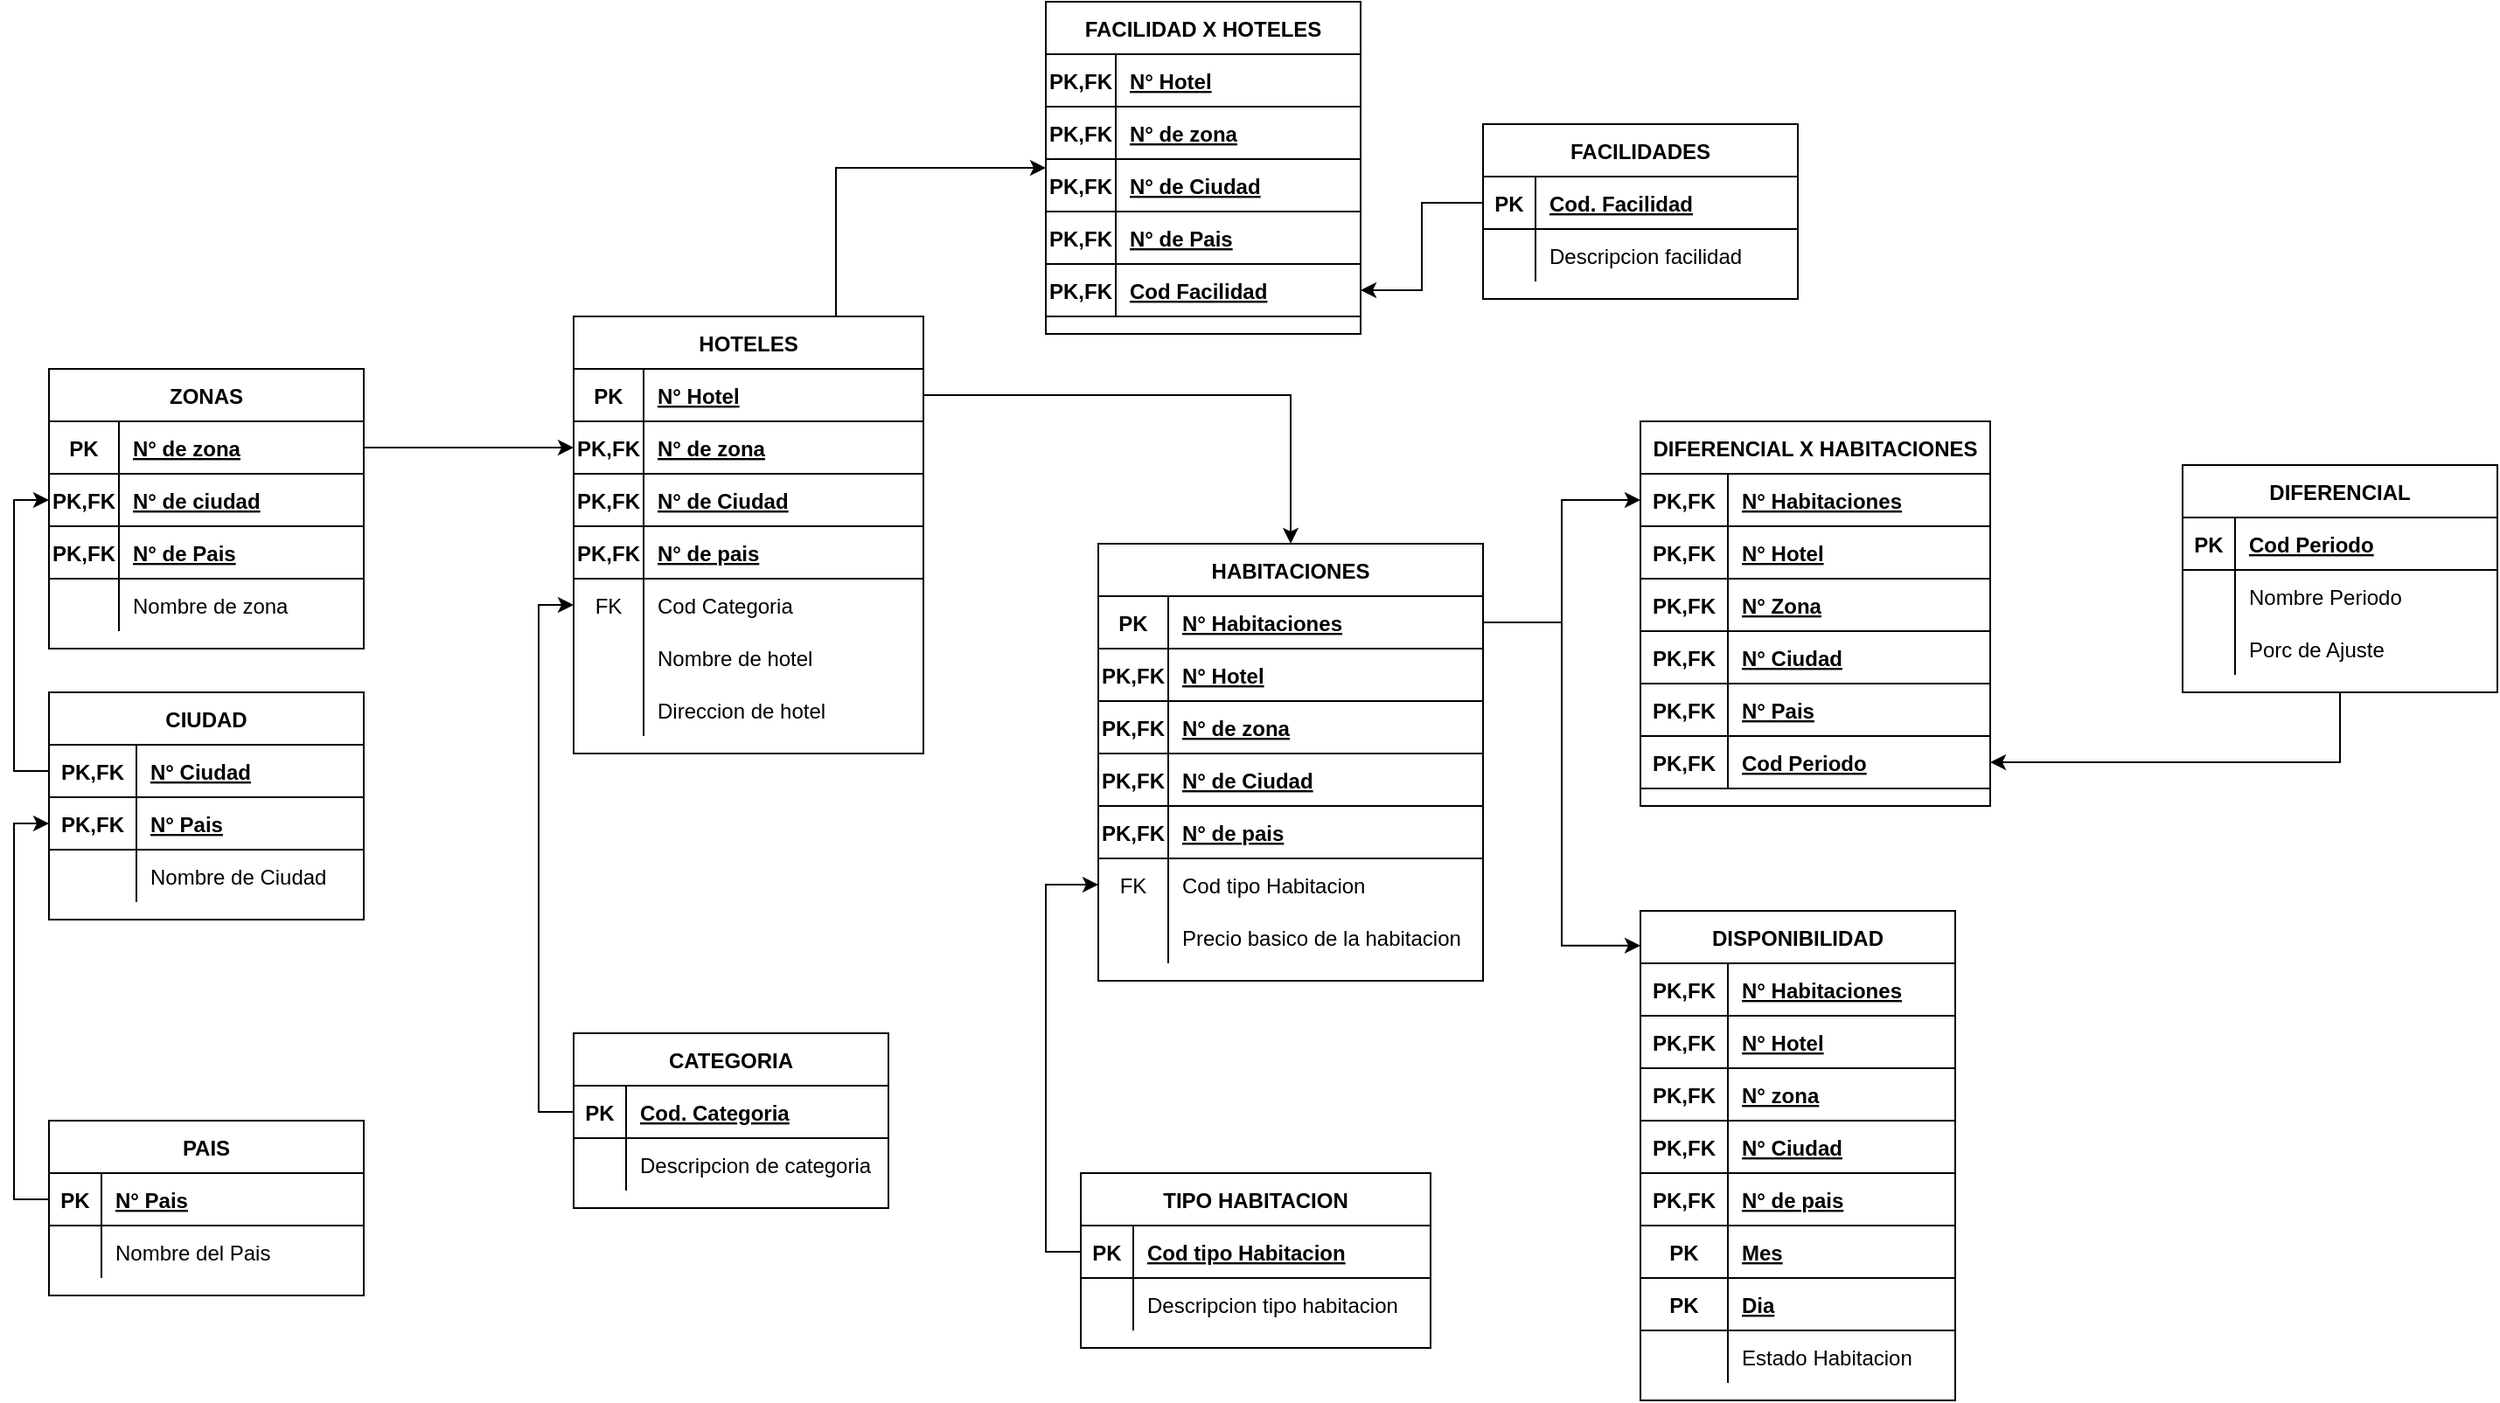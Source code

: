 <mxfile version="14.6.6" type="device"><diagram id="yCpBDyfClyVDXwRLMw92" name="Page-1"><mxGraphModel dx="2428" dy="820" grid="1" gridSize="10" guides="1" tooltips="1" connect="1" arrows="1" fold="1" page="1" pageScale="1" pageWidth="850" pageHeight="1100" math="0" shadow="0"><root><mxCell id="0"/><mxCell id="1" parent="0"/><mxCell id="WD25z8CNAPmgdPTQjjLY-81" style="edgeStyle=orthogonalEdgeStyle;rounded=0;orthogonalLoop=1;jettySize=auto;html=1;exitX=0.75;exitY=0;exitDx=0;exitDy=0;" edge="1" parent="1" source="3C1RbtuL6EWk_64d_SXU-1" target="WD25z8CNAPmgdPTQjjLY-52"><mxGeometry relative="1" as="geometry"/></mxCell><mxCell id="3C1RbtuL6EWk_64d_SXU-1" value="HOTELES" style="shape=table;startSize=30;container=1;collapsible=1;childLayout=tableLayout;fixedRows=1;rowLines=0;fontStyle=1;align=center;resizeLast=1;" parent="1" vertex="1"><mxGeometry x="310" y="240" width="200" height="250" as="geometry"/></mxCell><mxCell id="3C1RbtuL6EWk_64d_SXU-2" value="" style="shape=partialRectangle;collapsible=0;dropTarget=0;pointerEvents=0;fillColor=none;top=0;left=0;bottom=1;right=0;points=[[0,0.5],[1,0.5]];portConstraint=eastwest;" parent="3C1RbtuL6EWk_64d_SXU-1" vertex="1"><mxGeometry y="30" width="200" height="30" as="geometry"/></mxCell><mxCell id="3C1RbtuL6EWk_64d_SXU-3" value="PK" style="shape=partialRectangle;connectable=0;fillColor=none;top=0;left=0;bottom=0;right=0;fontStyle=1;overflow=hidden;" parent="3C1RbtuL6EWk_64d_SXU-2" vertex="1"><mxGeometry width="40" height="30" as="geometry"/></mxCell><mxCell id="3C1RbtuL6EWk_64d_SXU-4" value="N° Hotel" style="shape=partialRectangle;connectable=0;fillColor=none;top=0;left=0;bottom=0;right=0;align=left;spacingLeft=6;fontStyle=5;overflow=hidden;" parent="3C1RbtuL6EWk_64d_SXU-2" vertex="1"><mxGeometry x="40" width="160" height="30" as="geometry"/></mxCell><mxCell id="3C1RbtuL6EWk_64d_SXU-14" value="" style="shape=partialRectangle;collapsible=0;dropTarget=0;pointerEvents=0;fillColor=none;top=0;left=0;bottom=1;right=0;points=[[0,0.5],[1,0.5]];portConstraint=eastwest;" parent="3C1RbtuL6EWk_64d_SXU-1" vertex="1"><mxGeometry y="60" width="200" height="30" as="geometry"/></mxCell><mxCell id="3C1RbtuL6EWk_64d_SXU-15" value="PK,FK" style="shape=partialRectangle;connectable=0;fillColor=none;top=0;left=0;bottom=0;right=0;fontStyle=1;overflow=hidden;" parent="3C1RbtuL6EWk_64d_SXU-14" vertex="1"><mxGeometry width="40" height="30" as="geometry"/></mxCell><mxCell id="3C1RbtuL6EWk_64d_SXU-16" value="N° de zona" style="shape=partialRectangle;connectable=0;fillColor=none;top=0;left=0;bottom=0;right=0;align=left;spacingLeft=6;fontStyle=5;overflow=hidden;" parent="3C1RbtuL6EWk_64d_SXU-14" vertex="1"><mxGeometry x="40" width="160" height="30" as="geometry"/></mxCell><mxCell id="3C1RbtuL6EWk_64d_SXU-17" value="" style="shape=partialRectangle;collapsible=0;dropTarget=0;pointerEvents=0;fillColor=none;top=0;left=0;bottom=1;right=0;points=[[0,0.5],[1,0.5]];portConstraint=eastwest;" parent="3C1RbtuL6EWk_64d_SXU-1" vertex="1"><mxGeometry y="90" width="200" height="30" as="geometry"/></mxCell><mxCell id="3C1RbtuL6EWk_64d_SXU-18" value="PK,FK" style="shape=partialRectangle;connectable=0;fillColor=none;top=0;left=0;bottom=0;right=0;fontStyle=1;overflow=hidden;" parent="3C1RbtuL6EWk_64d_SXU-17" vertex="1"><mxGeometry width="40" height="30" as="geometry"/></mxCell><mxCell id="3C1RbtuL6EWk_64d_SXU-19" value="N° de Ciudad" style="shape=partialRectangle;connectable=0;fillColor=none;top=0;left=0;bottom=0;right=0;align=left;spacingLeft=6;fontStyle=5;overflow=hidden;" parent="3C1RbtuL6EWk_64d_SXU-17" vertex="1"><mxGeometry x="40" width="160" height="30" as="geometry"/></mxCell><mxCell id="3C1RbtuL6EWk_64d_SXU-21" value="" style="shape=partialRectangle;collapsible=0;dropTarget=0;pointerEvents=0;fillColor=none;top=0;left=0;bottom=1;right=0;points=[[0,0.5],[1,0.5]];portConstraint=eastwest;" parent="3C1RbtuL6EWk_64d_SXU-1" vertex="1"><mxGeometry y="120" width="200" height="30" as="geometry"/></mxCell><mxCell id="3C1RbtuL6EWk_64d_SXU-22" value="PK,FK" style="shape=partialRectangle;connectable=0;fillColor=none;top=0;left=0;bottom=0;right=0;fontStyle=1;overflow=hidden;" parent="3C1RbtuL6EWk_64d_SXU-21" vertex="1"><mxGeometry width="40" height="30" as="geometry"/></mxCell><mxCell id="3C1RbtuL6EWk_64d_SXU-23" value="N° de pais" style="shape=partialRectangle;connectable=0;fillColor=none;top=0;left=0;bottom=0;right=0;align=left;spacingLeft=6;fontStyle=5;overflow=hidden;" parent="3C1RbtuL6EWk_64d_SXU-21" vertex="1"><mxGeometry x="40" width="160" height="30" as="geometry"/></mxCell><mxCell id="3C1RbtuL6EWk_64d_SXU-33" value="" style="shape=partialRectangle;collapsible=0;dropTarget=0;pointerEvents=0;fillColor=none;top=0;left=0;bottom=0;right=0;points=[[0,0.5],[1,0.5]];portConstraint=eastwest;" parent="3C1RbtuL6EWk_64d_SXU-1" vertex="1"><mxGeometry y="150" width="200" height="30" as="geometry"/></mxCell><mxCell id="3C1RbtuL6EWk_64d_SXU-34" value="FK" style="shape=partialRectangle;connectable=0;fillColor=none;top=0;left=0;bottom=0;right=0;fontStyle=0;overflow=hidden;" parent="3C1RbtuL6EWk_64d_SXU-33" vertex="1"><mxGeometry width="40" height="30" as="geometry"/></mxCell><mxCell id="3C1RbtuL6EWk_64d_SXU-35" value="Cod Categoria" style="shape=partialRectangle;connectable=0;fillColor=none;top=0;left=0;bottom=0;right=0;align=left;spacingLeft=6;fontStyle=0;overflow=hidden;" parent="3C1RbtuL6EWk_64d_SXU-33" vertex="1"><mxGeometry x="40" width="160" height="30" as="geometry"/></mxCell><mxCell id="3C1RbtuL6EWk_64d_SXU-24" value="" style="shape=partialRectangle;collapsible=0;dropTarget=0;pointerEvents=0;fillColor=none;top=0;left=0;bottom=0;right=0;points=[[0,0.5],[1,0.5]];portConstraint=eastwest;" parent="3C1RbtuL6EWk_64d_SXU-1" vertex="1"><mxGeometry y="180" width="200" height="30" as="geometry"/></mxCell><mxCell id="3C1RbtuL6EWk_64d_SXU-25" value="" style="shape=partialRectangle;connectable=0;fillColor=none;top=0;left=0;bottom=0;right=0;editable=1;overflow=hidden;" parent="3C1RbtuL6EWk_64d_SXU-24" vertex="1"><mxGeometry width="40" height="30" as="geometry"/></mxCell><mxCell id="3C1RbtuL6EWk_64d_SXU-26" value="Nombre de hotel" style="shape=partialRectangle;connectable=0;fillColor=none;top=0;left=0;bottom=0;right=0;align=left;spacingLeft=6;overflow=hidden;" parent="3C1RbtuL6EWk_64d_SXU-24" vertex="1"><mxGeometry x="40" width="160" height="30" as="geometry"/></mxCell><mxCell id="3C1RbtuL6EWk_64d_SXU-27" value="" style="shape=partialRectangle;collapsible=0;dropTarget=0;pointerEvents=0;fillColor=none;top=0;left=0;bottom=0;right=0;points=[[0,0.5],[1,0.5]];portConstraint=eastwest;" parent="3C1RbtuL6EWk_64d_SXU-1" vertex="1"><mxGeometry y="210" width="200" height="30" as="geometry"/></mxCell><mxCell id="3C1RbtuL6EWk_64d_SXU-28" value="" style="shape=partialRectangle;connectable=0;fillColor=none;top=0;left=0;bottom=0;right=0;editable=1;overflow=hidden;" parent="3C1RbtuL6EWk_64d_SXU-27" vertex="1"><mxGeometry width="40" height="30" as="geometry"/></mxCell><mxCell id="3C1RbtuL6EWk_64d_SXU-29" value="Direccion de hotel" style="shape=partialRectangle;connectable=0;fillColor=none;top=0;left=0;bottom=0;right=0;align=left;spacingLeft=6;overflow=hidden;" parent="3C1RbtuL6EWk_64d_SXU-27" vertex="1"><mxGeometry x="40" width="160" height="30" as="geometry"/></mxCell><mxCell id="3C1RbtuL6EWk_64d_SXU-39" value="CATEGORIA" style="shape=table;startSize=30;container=1;collapsible=1;childLayout=tableLayout;fixedRows=1;rowLines=0;fontStyle=1;align=center;resizeLast=1;" parent="1" vertex="1"><mxGeometry x="310" y="650" width="180" height="100" as="geometry"/></mxCell><mxCell id="3C1RbtuL6EWk_64d_SXU-40" value="" style="shape=partialRectangle;collapsible=0;dropTarget=0;pointerEvents=0;fillColor=none;top=0;left=0;bottom=1;right=0;points=[[0,0.5],[1,0.5]];portConstraint=eastwest;" parent="3C1RbtuL6EWk_64d_SXU-39" vertex="1"><mxGeometry y="30" width="180" height="30" as="geometry"/></mxCell><mxCell id="3C1RbtuL6EWk_64d_SXU-41" value="PK" style="shape=partialRectangle;connectable=0;fillColor=none;top=0;left=0;bottom=0;right=0;fontStyle=1;overflow=hidden;" parent="3C1RbtuL6EWk_64d_SXU-40" vertex="1"><mxGeometry width="30" height="30" as="geometry"/></mxCell><mxCell id="3C1RbtuL6EWk_64d_SXU-42" value="Cod. Categoria" style="shape=partialRectangle;connectable=0;fillColor=none;top=0;left=0;bottom=0;right=0;align=left;spacingLeft=6;fontStyle=5;overflow=hidden;" parent="3C1RbtuL6EWk_64d_SXU-40" vertex="1"><mxGeometry x="30" width="150" height="30" as="geometry"/></mxCell><mxCell id="3C1RbtuL6EWk_64d_SXU-36" value="" style="shape=partialRectangle;collapsible=0;dropTarget=0;pointerEvents=0;fillColor=none;top=0;left=0;bottom=0;right=0;points=[[0,0.5],[1,0.5]];portConstraint=eastwest;" parent="3C1RbtuL6EWk_64d_SXU-39" vertex="1"><mxGeometry y="60" width="180" height="30" as="geometry"/></mxCell><mxCell id="3C1RbtuL6EWk_64d_SXU-37" value="" style="shape=partialRectangle;connectable=0;fillColor=none;top=0;left=0;bottom=0;right=0;editable=1;overflow=hidden;" parent="3C1RbtuL6EWk_64d_SXU-36" vertex="1"><mxGeometry width="30" height="30" as="geometry"/></mxCell><mxCell id="3C1RbtuL6EWk_64d_SXU-38" value="Descripcion de categoria" style="shape=partialRectangle;connectable=0;fillColor=none;top=0;left=0;bottom=0;right=0;align=left;spacingLeft=6;overflow=hidden;" parent="3C1RbtuL6EWk_64d_SXU-36" vertex="1"><mxGeometry x="30" width="150" height="30" as="geometry"/></mxCell><mxCell id="3C1RbtuL6EWk_64d_SXU-72" value="HABITACIONES" style="shape=table;startSize=30;container=1;collapsible=1;childLayout=tableLayout;fixedRows=1;rowLines=0;fontStyle=1;align=center;resizeLast=1;" parent="1" vertex="1"><mxGeometry x="610" y="370" width="220" height="250" as="geometry"/></mxCell><mxCell id="3C1RbtuL6EWk_64d_SXU-73" value="" style="shape=partialRectangle;collapsible=0;dropTarget=0;pointerEvents=0;fillColor=none;top=0;left=0;bottom=1;right=0;points=[[0,0.5],[1,0.5]];portConstraint=eastwest;" parent="3C1RbtuL6EWk_64d_SXU-72" vertex="1"><mxGeometry y="30" width="220" height="30" as="geometry"/></mxCell><mxCell id="3C1RbtuL6EWk_64d_SXU-74" value="PK" style="shape=partialRectangle;connectable=0;fillColor=none;top=0;left=0;bottom=0;right=0;fontStyle=1;overflow=hidden;" parent="3C1RbtuL6EWk_64d_SXU-73" vertex="1"><mxGeometry width="40" height="30" as="geometry"/></mxCell><mxCell id="3C1RbtuL6EWk_64d_SXU-75" value="N° Habitaciones" style="shape=partialRectangle;connectable=0;fillColor=none;top=0;left=0;bottom=0;right=0;align=left;spacingLeft=6;fontStyle=5;overflow=hidden;" parent="3C1RbtuL6EWk_64d_SXU-73" vertex="1"><mxGeometry x="40" width="180" height="30" as="geometry"/></mxCell><mxCell id="3C1RbtuL6EWk_64d_SXU-85" value="" style="shape=partialRectangle;collapsible=0;dropTarget=0;pointerEvents=0;fillColor=none;top=0;left=0;bottom=1;right=0;points=[[0,0.5],[1,0.5]];portConstraint=eastwest;" parent="3C1RbtuL6EWk_64d_SXU-72" vertex="1"><mxGeometry y="60" width="220" height="30" as="geometry"/></mxCell><mxCell id="3C1RbtuL6EWk_64d_SXU-86" value="PK,FK" style="shape=partialRectangle;connectable=0;fillColor=none;top=0;left=0;bottom=0;right=0;fontStyle=1;overflow=hidden;" parent="3C1RbtuL6EWk_64d_SXU-85" vertex="1"><mxGeometry width="40" height="30" as="geometry"/></mxCell><mxCell id="3C1RbtuL6EWk_64d_SXU-87" value="N° Hotel" style="shape=partialRectangle;connectable=0;fillColor=none;top=0;left=0;bottom=0;right=0;align=left;spacingLeft=6;fontStyle=5;overflow=hidden;" parent="3C1RbtuL6EWk_64d_SXU-85" vertex="1"><mxGeometry x="40" width="180" height="30" as="geometry"/></mxCell><mxCell id="3C1RbtuL6EWk_64d_SXU-88" value="" style="shape=partialRectangle;collapsible=0;dropTarget=0;pointerEvents=0;fillColor=none;top=0;left=0;bottom=1;right=0;points=[[0,0.5],[1,0.5]];portConstraint=eastwest;" parent="3C1RbtuL6EWk_64d_SXU-72" vertex="1"><mxGeometry y="90" width="220" height="30" as="geometry"/></mxCell><mxCell id="3C1RbtuL6EWk_64d_SXU-89" value="PK,FK" style="shape=partialRectangle;connectable=0;fillColor=none;top=0;left=0;bottom=0;right=0;fontStyle=1;overflow=hidden;" parent="3C1RbtuL6EWk_64d_SXU-88" vertex="1"><mxGeometry width="40" height="30" as="geometry"/></mxCell><mxCell id="3C1RbtuL6EWk_64d_SXU-90" value="N° de zona" style="shape=partialRectangle;connectable=0;fillColor=none;top=0;left=0;bottom=0;right=0;align=left;spacingLeft=6;fontStyle=5;overflow=hidden;" parent="3C1RbtuL6EWk_64d_SXU-88" vertex="1"><mxGeometry x="40" width="180" height="30" as="geometry"/></mxCell><mxCell id="3C1RbtuL6EWk_64d_SXU-91" value="" style="shape=partialRectangle;collapsible=0;dropTarget=0;pointerEvents=0;fillColor=none;top=0;left=0;bottom=1;right=0;points=[[0,0.5],[1,0.5]];portConstraint=eastwest;" parent="3C1RbtuL6EWk_64d_SXU-72" vertex="1"><mxGeometry y="120" width="220" height="30" as="geometry"/></mxCell><mxCell id="3C1RbtuL6EWk_64d_SXU-92" value="PK,FK" style="shape=partialRectangle;connectable=0;fillColor=none;top=0;left=0;bottom=0;right=0;fontStyle=1;overflow=hidden;" parent="3C1RbtuL6EWk_64d_SXU-91" vertex="1"><mxGeometry width="40" height="30" as="geometry"/></mxCell><mxCell id="3C1RbtuL6EWk_64d_SXU-93" value="N° de Ciudad" style="shape=partialRectangle;connectable=0;fillColor=none;top=0;left=0;bottom=0;right=0;align=left;spacingLeft=6;fontStyle=5;overflow=hidden;" parent="3C1RbtuL6EWk_64d_SXU-91" vertex="1"><mxGeometry x="40" width="180" height="30" as="geometry"/></mxCell><mxCell id="3C1RbtuL6EWk_64d_SXU-95" value="" style="shape=partialRectangle;collapsible=0;dropTarget=0;pointerEvents=0;fillColor=none;top=0;left=0;bottom=1;right=0;points=[[0,0.5],[1,0.5]];portConstraint=eastwest;" parent="3C1RbtuL6EWk_64d_SXU-72" vertex="1"><mxGeometry y="150" width="220" height="30" as="geometry"/></mxCell><mxCell id="3C1RbtuL6EWk_64d_SXU-96" value="PK,FK" style="shape=partialRectangle;connectable=0;fillColor=none;top=0;left=0;bottom=0;right=0;fontStyle=1;overflow=hidden;" parent="3C1RbtuL6EWk_64d_SXU-95" vertex="1"><mxGeometry width="40" height="30" as="geometry"/></mxCell><mxCell id="3C1RbtuL6EWk_64d_SXU-97" value="N° de pais" style="shape=partialRectangle;connectable=0;fillColor=none;top=0;left=0;bottom=0;right=0;align=left;spacingLeft=6;fontStyle=5;overflow=hidden;" parent="3C1RbtuL6EWk_64d_SXU-95" vertex="1"><mxGeometry x="40" width="180" height="30" as="geometry"/></mxCell><mxCell id="3C1RbtuL6EWk_64d_SXU-76" value="" style="shape=partialRectangle;collapsible=0;dropTarget=0;pointerEvents=0;fillColor=none;top=0;left=0;bottom=0;right=0;points=[[0,0.5],[1,0.5]];portConstraint=eastwest;" parent="3C1RbtuL6EWk_64d_SXU-72" vertex="1"><mxGeometry y="180" width="220" height="30" as="geometry"/></mxCell><mxCell id="3C1RbtuL6EWk_64d_SXU-77" value="FK" style="shape=partialRectangle;connectable=0;fillColor=none;top=0;left=0;bottom=0;right=0;editable=1;overflow=hidden;" parent="3C1RbtuL6EWk_64d_SXU-76" vertex="1"><mxGeometry width="40" height="30" as="geometry"/></mxCell><mxCell id="3C1RbtuL6EWk_64d_SXU-78" value="Cod tipo Habitacion" style="shape=partialRectangle;connectable=0;fillColor=none;top=0;left=0;bottom=0;right=0;align=left;spacingLeft=6;overflow=hidden;" parent="3C1RbtuL6EWk_64d_SXU-76" vertex="1"><mxGeometry x="40" width="180" height="30" as="geometry"/></mxCell><mxCell id="3C1RbtuL6EWk_64d_SXU-79" value="" style="shape=partialRectangle;collapsible=0;dropTarget=0;pointerEvents=0;fillColor=none;top=0;left=0;bottom=0;right=0;points=[[0,0.5],[1,0.5]];portConstraint=eastwest;" parent="3C1RbtuL6EWk_64d_SXU-72" vertex="1"><mxGeometry y="210" width="220" height="30" as="geometry"/></mxCell><mxCell id="3C1RbtuL6EWk_64d_SXU-80" value="" style="shape=partialRectangle;connectable=0;fillColor=none;top=0;left=0;bottom=0;right=0;editable=1;overflow=hidden;" parent="3C1RbtuL6EWk_64d_SXU-79" vertex="1"><mxGeometry width="40" height="30" as="geometry"/></mxCell><mxCell id="3C1RbtuL6EWk_64d_SXU-81" value="Precio basico de la habitacion" style="shape=partialRectangle;connectable=0;fillColor=none;top=0;left=0;bottom=0;right=0;align=left;spacingLeft=6;overflow=hidden;" parent="3C1RbtuL6EWk_64d_SXU-79" vertex="1"><mxGeometry x="40" width="180" height="30" as="geometry"/></mxCell><mxCell id="3C1RbtuL6EWk_64d_SXU-98" value="TIPO HABITACION" style="shape=table;startSize=30;container=1;collapsible=1;childLayout=tableLayout;fixedRows=1;rowLines=0;fontStyle=1;align=center;resizeLast=1;" parent="1" vertex="1"><mxGeometry x="600" y="730" width="200" height="100" as="geometry"/></mxCell><mxCell id="3C1RbtuL6EWk_64d_SXU-99" value="" style="shape=partialRectangle;collapsible=0;dropTarget=0;pointerEvents=0;fillColor=none;top=0;left=0;bottom=1;right=0;points=[[0,0.5],[1,0.5]];portConstraint=eastwest;" parent="3C1RbtuL6EWk_64d_SXU-98" vertex="1"><mxGeometry y="30" width="200" height="30" as="geometry"/></mxCell><mxCell id="3C1RbtuL6EWk_64d_SXU-100" value="PK" style="shape=partialRectangle;connectable=0;fillColor=none;top=0;left=0;bottom=0;right=0;fontStyle=1;overflow=hidden;" parent="3C1RbtuL6EWk_64d_SXU-99" vertex="1"><mxGeometry width="30" height="30" as="geometry"/></mxCell><mxCell id="3C1RbtuL6EWk_64d_SXU-101" value="Cod tipo Habitacion" style="shape=partialRectangle;connectable=0;fillColor=none;top=0;left=0;bottom=0;right=0;align=left;spacingLeft=6;fontStyle=5;overflow=hidden;" parent="3C1RbtuL6EWk_64d_SXU-99" vertex="1"><mxGeometry x="30" width="170" height="30" as="geometry"/></mxCell><mxCell id="3C1RbtuL6EWk_64d_SXU-102" value="" style="shape=partialRectangle;collapsible=0;dropTarget=0;pointerEvents=0;fillColor=none;top=0;left=0;bottom=0;right=0;points=[[0,0.5],[1,0.5]];portConstraint=eastwest;" parent="3C1RbtuL6EWk_64d_SXU-98" vertex="1"><mxGeometry y="60" width="200" height="30" as="geometry"/></mxCell><mxCell id="3C1RbtuL6EWk_64d_SXU-103" value="" style="shape=partialRectangle;connectable=0;fillColor=none;top=0;left=0;bottom=0;right=0;editable=1;overflow=hidden;" parent="3C1RbtuL6EWk_64d_SXU-102" vertex="1"><mxGeometry width="30" height="30" as="geometry"/></mxCell><mxCell id="3C1RbtuL6EWk_64d_SXU-104" value="Descripcion tipo habitacion" style="shape=partialRectangle;connectable=0;fillColor=none;top=0;left=0;bottom=0;right=0;align=left;spacingLeft=6;overflow=hidden;" parent="3C1RbtuL6EWk_64d_SXU-102" vertex="1"><mxGeometry x="30" width="170" height="30" as="geometry"/></mxCell><mxCell id="3C1RbtuL6EWk_64d_SXU-113" style="edgeStyle=orthogonalEdgeStyle;rounded=0;orthogonalLoop=1;jettySize=auto;html=1;exitX=1;exitY=0.5;exitDx=0;exitDy=0;" parent="1" source="3C1RbtuL6EWk_64d_SXU-2" target="3C1RbtuL6EWk_64d_SXU-72" edge="1"><mxGeometry relative="1" as="geometry"/></mxCell><mxCell id="3C1RbtuL6EWk_64d_SXU-127" value="DISPONIBILIDAD" style="shape=table;startSize=30;container=1;collapsible=1;childLayout=tableLayout;fixedRows=1;rowLines=0;fontStyle=1;align=center;resizeLast=1;" parent="1" vertex="1"><mxGeometry x="920" y="580" width="180" height="280" as="geometry"/></mxCell><mxCell id="3C1RbtuL6EWk_64d_SXU-128" value="" style="shape=partialRectangle;collapsible=0;dropTarget=0;pointerEvents=0;fillColor=none;top=0;left=0;bottom=1;right=0;points=[[0,0.5],[1,0.5]];portConstraint=eastwest;" parent="3C1RbtuL6EWk_64d_SXU-127" vertex="1"><mxGeometry y="30" width="180" height="30" as="geometry"/></mxCell><mxCell id="3C1RbtuL6EWk_64d_SXU-129" value="PK,FK" style="shape=partialRectangle;connectable=0;fillColor=none;top=0;left=0;bottom=0;right=0;fontStyle=1;overflow=hidden;" parent="3C1RbtuL6EWk_64d_SXU-128" vertex="1"><mxGeometry width="50" height="30" as="geometry"/></mxCell><mxCell id="3C1RbtuL6EWk_64d_SXU-130" value="N° Habitaciones" style="shape=partialRectangle;connectable=0;fillColor=none;top=0;left=0;bottom=0;right=0;align=left;spacingLeft=6;fontStyle=5;overflow=hidden;" parent="3C1RbtuL6EWk_64d_SXU-128" vertex="1"><mxGeometry x="50" width="130" height="30" as="geometry"/></mxCell><mxCell id="3C1RbtuL6EWk_64d_SXU-153" value="" style="shape=partialRectangle;collapsible=0;dropTarget=0;pointerEvents=0;fillColor=none;top=0;left=0;bottom=1;right=0;points=[[0,0.5],[1,0.5]];portConstraint=eastwest;" parent="3C1RbtuL6EWk_64d_SXU-127" vertex="1"><mxGeometry y="60" width="180" height="30" as="geometry"/></mxCell><mxCell id="3C1RbtuL6EWk_64d_SXU-154" value="PK,FK" style="shape=partialRectangle;connectable=0;fillColor=none;top=0;left=0;bottom=0;right=0;fontStyle=1;overflow=hidden;" parent="3C1RbtuL6EWk_64d_SXU-153" vertex="1"><mxGeometry width="50" height="30" as="geometry"/></mxCell><mxCell id="3C1RbtuL6EWk_64d_SXU-155" value="N° Hotel" style="shape=partialRectangle;connectable=0;fillColor=none;top=0;left=0;bottom=0;right=0;align=left;spacingLeft=6;fontStyle=5;overflow=hidden;" parent="3C1RbtuL6EWk_64d_SXU-153" vertex="1"><mxGeometry x="50" width="130" height="30" as="geometry"/></mxCell><mxCell id="3C1RbtuL6EWk_64d_SXU-156" value="" style="shape=partialRectangle;collapsible=0;dropTarget=0;pointerEvents=0;fillColor=none;top=0;left=0;bottom=1;right=0;points=[[0,0.5],[1,0.5]];portConstraint=eastwest;" parent="3C1RbtuL6EWk_64d_SXU-127" vertex="1"><mxGeometry y="90" width="180" height="30" as="geometry"/></mxCell><mxCell id="3C1RbtuL6EWk_64d_SXU-157" value="PK,FK" style="shape=partialRectangle;connectable=0;fillColor=none;top=0;left=0;bottom=0;right=0;fontStyle=1;overflow=hidden;" parent="3C1RbtuL6EWk_64d_SXU-156" vertex="1"><mxGeometry width="50" height="30" as="geometry"/></mxCell><mxCell id="3C1RbtuL6EWk_64d_SXU-158" value="N° zona" style="shape=partialRectangle;connectable=0;fillColor=none;top=0;left=0;bottom=0;right=0;align=left;spacingLeft=6;fontStyle=5;overflow=hidden;" parent="3C1RbtuL6EWk_64d_SXU-156" vertex="1"><mxGeometry x="50" width="130" height="30" as="geometry"/></mxCell><mxCell id="3C1RbtuL6EWk_64d_SXU-159" value="" style="shape=partialRectangle;collapsible=0;dropTarget=0;pointerEvents=0;fillColor=none;top=0;left=0;bottom=1;right=0;points=[[0,0.5],[1,0.5]];portConstraint=eastwest;" parent="3C1RbtuL6EWk_64d_SXU-127" vertex="1"><mxGeometry y="120" width="180" height="30" as="geometry"/></mxCell><mxCell id="3C1RbtuL6EWk_64d_SXU-160" value="PK,FK" style="shape=partialRectangle;connectable=0;fillColor=none;top=0;left=0;bottom=0;right=0;fontStyle=1;overflow=hidden;" parent="3C1RbtuL6EWk_64d_SXU-159" vertex="1"><mxGeometry width="50" height="30" as="geometry"/></mxCell><mxCell id="3C1RbtuL6EWk_64d_SXU-161" value="N° Ciudad" style="shape=partialRectangle;connectable=0;fillColor=none;top=0;left=0;bottom=0;right=0;align=left;spacingLeft=6;fontStyle=5;overflow=hidden;" parent="3C1RbtuL6EWk_64d_SXU-159" vertex="1"><mxGeometry x="50" width="130" height="30" as="geometry"/></mxCell><mxCell id="3C1RbtuL6EWk_64d_SXU-162" value="" style="shape=partialRectangle;collapsible=0;dropTarget=0;pointerEvents=0;fillColor=none;top=0;left=0;bottom=1;right=0;points=[[0,0.5],[1,0.5]];portConstraint=eastwest;" parent="3C1RbtuL6EWk_64d_SXU-127" vertex="1"><mxGeometry y="150" width="180" height="30" as="geometry"/></mxCell><mxCell id="3C1RbtuL6EWk_64d_SXU-163" value="PK,FK" style="shape=partialRectangle;connectable=0;fillColor=none;top=0;left=0;bottom=0;right=0;fontStyle=1;overflow=hidden;" parent="3C1RbtuL6EWk_64d_SXU-162" vertex="1"><mxGeometry width="50" height="30" as="geometry"/></mxCell><mxCell id="3C1RbtuL6EWk_64d_SXU-164" value="N° de pais" style="shape=partialRectangle;connectable=0;fillColor=none;top=0;left=0;bottom=0;right=0;align=left;spacingLeft=6;fontStyle=5;overflow=hidden;" parent="3C1RbtuL6EWk_64d_SXU-162" vertex="1"><mxGeometry x="50" width="130" height="30" as="geometry"/></mxCell><mxCell id="3C1RbtuL6EWk_64d_SXU-165" value="" style="shape=partialRectangle;collapsible=0;dropTarget=0;pointerEvents=0;fillColor=none;top=0;left=0;bottom=1;right=0;points=[[0,0.5],[1,0.5]];portConstraint=eastwest;" parent="3C1RbtuL6EWk_64d_SXU-127" vertex="1"><mxGeometry y="180" width="180" height="30" as="geometry"/></mxCell><mxCell id="3C1RbtuL6EWk_64d_SXU-166" value="PK" style="shape=partialRectangle;connectable=0;fillColor=none;top=0;left=0;bottom=0;right=0;fontStyle=1;overflow=hidden;" parent="3C1RbtuL6EWk_64d_SXU-165" vertex="1"><mxGeometry width="50" height="30" as="geometry"/></mxCell><mxCell id="3C1RbtuL6EWk_64d_SXU-167" value="Mes" style="shape=partialRectangle;connectable=0;fillColor=none;top=0;left=0;bottom=0;right=0;align=left;spacingLeft=6;fontStyle=5;overflow=hidden;" parent="3C1RbtuL6EWk_64d_SXU-165" vertex="1"><mxGeometry x="50" width="130" height="30" as="geometry"/></mxCell><mxCell id="3C1RbtuL6EWk_64d_SXU-168" value="" style="shape=partialRectangle;collapsible=0;dropTarget=0;pointerEvents=0;fillColor=none;top=0;left=0;bottom=1;right=0;points=[[0,0.5],[1,0.5]];portConstraint=eastwest;" parent="3C1RbtuL6EWk_64d_SXU-127" vertex="1"><mxGeometry y="210" width="180" height="30" as="geometry"/></mxCell><mxCell id="3C1RbtuL6EWk_64d_SXU-169" value="PK" style="shape=partialRectangle;connectable=0;fillColor=none;top=0;left=0;bottom=0;right=0;fontStyle=1;overflow=hidden;" parent="3C1RbtuL6EWk_64d_SXU-168" vertex="1"><mxGeometry width="50" height="30" as="geometry"/></mxCell><mxCell id="3C1RbtuL6EWk_64d_SXU-170" value="Dia" style="shape=partialRectangle;connectable=0;fillColor=none;top=0;left=0;bottom=0;right=0;align=left;spacingLeft=6;fontStyle=5;overflow=hidden;" parent="3C1RbtuL6EWk_64d_SXU-168" vertex="1"><mxGeometry x="50" width="130" height="30" as="geometry"/></mxCell><mxCell id="3C1RbtuL6EWk_64d_SXU-137" value="" style="shape=partialRectangle;collapsible=0;dropTarget=0;pointerEvents=0;fillColor=none;top=0;left=0;bottom=0;right=0;points=[[0,0.5],[1,0.5]];portConstraint=eastwest;" parent="3C1RbtuL6EWk_64d_SXU-127" vertex="1"><mxGeometry y="240" width="180" height="30" as="geometry"/></mxCell><mxCell id="3C1RbtuL6EWk_64d_SXU-138" value="" style="shape=partialRectangle;connectable=0;fillColor=none;top=0;left=0;bottom=0;right=0;editable=1;overflow=hidden;" parent="3C1RbtuL6EWk_64d_SXU-137" vertex="1"><mxGeometry width="50" height="30" as="geometry"/></mxCell><mxCell id="3C1RbtuL6EWk_64d_SXU-139" value="Estado Habitacion" style="shape=partialRectangle;connectable=0;fillColor=none;top=0;left=0;bottom=0;right=0;align=left;spacingLeft=6;overflow=hidden;" parent="3C1RbtuL6EWk_64d_SXU-137" vertex="1"><mxGeometry x="50" width="130" height="30" as="geometry"/></mxCell><mxCell id="WD25z8CNAPmgdPTQjjLY-132" style="edgeStyle=orthogonalEdgeStyle;rounded=0;orthogonalLoop=1;jettySize=auto;html=1;entryX=1;entryY=0.5;entryDx=0;entryDy=0;" edge="1" parent="1" source="3C1RbtuL6EWk_64d_SXU-140" target="WD25z8CNAPmgdPTQjjLY-128"><mxGeometry relative="1" as="geometry"/></mxCell><mxCell id="3C1RbtuL6EWk_64d_SXU-140" value="DIFERENCIAL" style="shape=table;startSize=30;container=1;collapsible=1;childLayout=tableLayout;fixedRows=1;rowLines=0;fontStyle=1;align=center;resizeLast=1;" parent="1" vertex="1"><mxGeometry x="1230" y="325" width="180" height="130" as="geometry"/></mxCell><mxCell id="3C1RbtuL6EWk_64d_SXU-141" value="" style="shape=partialRectangle;collapsible=0;dropTarget=0;pointerEvents=0;fillColor=none;top=0;left=0;bottom=1;right=0;points=[[0,0.5],[1,0.5]];portConstraint=eastwest;" parent="3C1RbtuL6EWk_64d_SXU-140" vertex="1"><mxGeometry y="30" width="180" height="30" as="geometry"/></mxCell><mxCell id="3C1RbtuL6EWk_64d_SXU-142" value="PK" style="shape=partialRectangle;connectable=0;fillColor=none;top=0;left=0;bottom=0;right=0;fontStyle=1;overflow=hidden;" parent="3C1RbtuL6EWk_64d_SXU-141" vertex="1"><mxGeometry width="30" height="30" as="geometry"/></mxCell><mxCell id="3C1RbtuL6EWk_64d_SXU-143" value="Cod Periodo" style="shape=partialRectangle;connectable=0;fillColor=none;top=0;left=0;bottom=0;right=0;align=left;spacingLeft=6;fontStyle=5;overflow=hidden;" parent="3C1RbtuL6EWk_64d_SXU-141" vertex="1"><mxGeometry x="30" width="150" height="30" as="geometry"/></mxCell><mxCell id="3C1RbtuL6EWk_64d_SXU-144" value="" style="shape=partialRectangle;collapsible=0;dropTarget=0;pointerEvents=0;fillColor=none;top=0;left=0;bottom=0;right=0;points=[[0,0.5],[1,0.5]];portConstraint=eastwest;" parent="3C1RbtuL6EWk_64d_SXU-140" vertex="1"><mxGeometry y="60" width="180" height="30" as="geometry"/></mxCell><mxCell id="3C1RbtuL6EWk_64d_SXU-145" value="" style="shape=partialRectangle;connectable=0;fillColor=none;top=0;left=0;bottom=0;right=0;editable=1;overflow=hidden;" parent="3C1RbtuL6EWk_64d_SXU-144" vertex="1"><mxGeometry width="30" height="30" as="geometry"/></mxCell><mxCell id="3C1RbtuL6EWk_64d_SXU-146" value="Nombre Periodo" style="shape=partialRectangle;connectable=0;fillColor=none;top=0;left=0;bottom=0;right=0;align=left;spacingLeft=6;overflow=hidden;" parent="3C1RbtuL6EWk_64d_SXU-144" vertex="1"><mxGeometry x="30" width="150" height="30" as="geometry"/></mxCell><mxCell id="WD25z8CNAPmgdPTQjjLY-109" value="" style="shape=partialRectangle;collapsible=0;dropTarget=0;pointerEvents=0;fillColor=none;top=0;left=0;bottom=0;right=0;points=[[0,0.5],[1,0.5]];portConstraint=eastwest;" vertex="1" parent="3C1RbtuL6EWk_64d_SXU-140"><mxGeometry y="90" width="180" height="30" as="geometry"/></mxCell><mxCell id="WD25z8CNAPmgdPTQjjLY-110" value="" style="shape=partialRectangle;connectable=0;fillColor=none;top=0;left=0;bottom=0;right=0;editable=1;overflow=hidden;" vertex="1" parent="WD25z8CNAPmgdPTQjjLY-109"><mxGeometry width="30" height="30" as="geometry"/></mxCell><mxCell id="WD25z8CNAPmgdPTQjjLY-111" value="Porc de Ajuste" style="shape=partialRectangle;connectable=0;fillColor=none;top=0;left=0;bottom=0;right=0;align=left;spacingLeft=6;overflow=hidden;" vertex="1" parent="WD25z8CNAPmgdPTQjjLY-109"><mxGeometry x="30" width="150" height="30" as="geometry"/></mxCell><mxCell id="3C1RbtuL6EWk_64d_SXU-171" style="edgeStyle=orthogonalEdgeStyle;rounded=0;orthogonalLoop=1;jettySize=auto;html=1;exitX=1;exitY=0.5;exitDx=0;exitDy=0;entryX=0;entryY=0.071;entryDx=0;entryDy=0;entryPerimeter=0;" parent="1" source="3C1RbtuL6EWk_64d_SXU-73" target="3C1RbtuL6EWk_64d_SXU-127" edge="1"><mxGeometry relative="1" as="geometry"/></mxCell><mxCell id="WD25z8CNAPmgdPTQjjLY-1" value="ZONAS" style="shape=table;startSize=30;container=1;collapsible=1;childLayout=tableLayout;fixedRows=1;rowLines=0;fontStyle=1;align=center;resizeLast=1;" vertex="1" parent="1"><mxGeometry x="10" y="270" width="180" height="160" as="geometry"/></mxCell><mxCell id="WD25z8CNAPmgdPTQjjLY-2" value="" style="shape=partialRectangle;collapsible=0;dropTarget=0;pointerEvents=0;fillColor=none;top=0;left=0;bottom=1;right=0;points=[[0,0.5],[1,0.5]];portConstraint=eastwest;" vertex="1" parent="WD25z8CNAPmgdPTQjjLY-1"><mxGeometry y="30" width="180" height="30" as="geometry"/></mxCell><mxCell id="WD25z8CNAPmgdPTQjjLY-3" value="PK" style="shape=partialRectangle;connectable=0;fillColor=none;top=0;left=0;bottom=0;right=0;fontStyle=1;overflow=hidden;" vertex="1" parent="WD25z8CNAPmgdPTQjjLY-2"><mxGeometry width="40" height="30" as="geometry"/></mxCell><mxCell id="WD25z8CNAPmgdPTQjjLY-4" value="N° de zona" style="shape=partialRectangle;connectable=0;fillColor=none;top=0;left=0;bottom=0;right=0;align=left;spacingLeft=6;fontStyle=5;overflow=hidden;" vertex="1" parent="WD25z8CNAPmgdPTQjjLY-2"><mxGeometry x="40" width="140" height="30" as="geometry"/></mxCell><mxCell id="WD25z8CNAPmgdPTQjjLY-14" value="" style="shape=partialRectangle;collapsible=0;dropTarget=0;pointerEvents=0;fillColor=none;top=0;left=0;bottom=1;right=0;points=[[0,0.5],[1,0.5]];portConstraint=eastwest;" vertex="1" parent="WD25z8CNAPmgdPTQjjLY-1"><mxGeometry y="60" width="180" height="30" as="geometry"/></mxCell><mxCell id="WD25z8CNAPmgdPTQjjLY-15" value="PK,FK" style="shape=partialRectangle;connectable=0;fillColor=none;top=0;left=0;bottom=0;right=0;fontStyle=1;overflow=hidden;" vertex="1" parent="WD25z8CNAPmgdPTQjjLY-14"><mxGeometry width="40" height="30" as="geometry"/></mxCell><mxCell id="WD25z8CNAPmgdPTQjjLY-16" value="N° de ciudad" style="shape=partialRectangle;connectable=0;fillColor=none;top=0;left=0;bottom=0;right=0;align=left;spacingLeft=6;fontStyle=5;overflow=hidden;" vertex="1" parent="WD25z8CNAPmgdPTQjjLY-14"><mxGeometry x="40" width="140" height="30" as="geometry"/></mxCell><mxCell id="WD25z8CNAPmgdPTQjjLY-17" value="" style="shape=partialRectangle;collapsible=0;dropTarget=0;pointerEvents=0;fillColor=none;top=0;left=0;bottom=1;right=0;points=[[0,0.5],[1,0.5]];portConstraint=eastwest;" vertex="1" parent="WD25z8CNAPmgdPTQjjLY-1"><mxGeometry y="90" width="180" height="30" as="geometry"/></mxCell><mxCell id="WD25z8CNAPmgdPTQjjLY-18" value="PK,FK" style="shape=partialRectangle;connectable=0;fillColor=none;top=0;left=0;bottom=0;right=0;fontStyle=1;overflow=hidden;" vertex="1" parent="WD25z8CNAPmgdPTQjjLY-17"><mxGeometry width="40" height="30" as="geometry"/></mxCell><mxCell id="WD25z8CNAPmgdPTQjjLY-19" value="N° de Pais" style="shape=partialRectangle;connectable=0;fillColor=none;top=0;left=0;bottom=0;right=0;align=left;spacingLeft=6;fontStyle=5;overflow=hidden;" vertex="1" parent="WD25z8CNAPmgdPTQjjLY-17"><mxGeometry x="40" width="140" height="30" as="geometry"/></mxCell><mxCell id="WD25z8CNAPmgdPTQjjLY-5" value="" style="shape=partialRectangle;collapsible=0;dropTarget=0;pointerEvents=0;fillColor=none;top=0;left=0;bottom=0;right=0;points=[[0,0.5],[1,0.5]];portConstraint=eastwest;" vertex="1" parent="WD25z8CNAPmgdPTQjjLY-1"><mxGeometry y="120" width="180" height="30" as="geometry"/></mxCell><mxCell id="WD25z8CNAPmgdPTQjjLY-6" value="" style="shape=partialRectangle;connectable=0;fillColor=none;top=0;left=0;bottom=0;right=0;editable=1;overflow=hidden;" vertex="1" parent="WD25z8CNAPmgdPTQjjLY-5"><mxGeometry width="40" height="30" as="geometry"/></mxCell><mxCell id="WD25z8CNAPmgdPTQjjLY-7" value="Nombre de zona" style="shape=partialRectangle;connectable=0;fillColor=none;top=0;left=0;bottom=0;right=0;align=left;spacingLeft=6;overflow=hidden;" vertex="1" parent="WD25z8CNAPmgdPTQjjLY-5"><mxGeometry x="40" width="140" height="30" as="geometry"/></mxCell><mxCell id="WD25z8CNAPmgdPTQjjLY-20" value="CIUDAD" style="shape=table;startSize=30;container=1;collapsible=1;childLayout=tableLayout;fixedRows=1;rowLines=0;fontStyle=1;align=center;resizeLast=1;" vertex="1" parent="1"><mxGeometry x="10" y="455" width="180" height="130" as="geometry"/></mxCell><mxCell id="WD25z8CNAPmgdPTQjjLY-46" value="" style="shape=partialRectangle;collapsible=0;dropTarget=0;pointerEvents=0;fillColor=none;top=0;left=0;bottom=1;right=0;points=[[0,0.5],[1,0.5]];portConstraint=eastwest;" vertex="1" parent="WD25z8CNAPmgdPTQjjLY-20"><mxGeometry y="30" width="180" height="30" as="geometry"/></mxCell><mxCell id="WD25z8CNAPmgdPTQjjLY-47" value="PK,FK" style="shape=partialRectangle;connectable=0;fillColor=none;top=0;left=0;bottom=0;right=0;fontStyle=1;overflow=hidden;" vertex="1" parent="WD25z8CNAPmgdPTQjjLY-46"><mxGeometry width="50" height="30" as="geometry"/></mxCell><mxCell id="WD25z8CNAPmgdPTQjjLY-48" value="N° Ciudad" style="shape=partialRectangle;connectable=0;fillColor=none;top=0;left=0;bottom=0;right=0;align=left;spacingLeft=6;fontStyle=5;overflow=hidden;" vertex="1" parent="WD25z8CNAPmgdPTQjjLY-46"><mxGeometry x="50" width="130" height="30" as="geometry"/></mxCell><mxCell id="WD25z8CNAPmgdPTQjjLY-21" value="" style="shape=partialRectangle;collapsible=0;dropTarget=0;pointerEvents=0;fillColor=none;top=0;left=0;bottom=1;right=0;points=[[0,0.5],[1,0.5]];portConstraint=eastwest;" vertex="1" parent="WD25z8CNAPmgdPTQjjLY-20"><mxGeometry y="60" width="180" height="30" as="geometry"/></mxCell><mxCell id="WD25z8CNAPmgdPTQjjLY-22" value="PK,FK" style="shape=partialRectangle;connectable=0;fillColor=none;top=0;left=0;bottom=0;right=0;fontStyle=1;overflow=hidden;" vertex="1" parent="WD25z8CNAPmgdPTQjjLY-21"><mxGeometry width="50" height="30" as="geometry"/></mxCell><mxCell id="WD25z8CNAPmgdPTQjjLY-23" value="N° Pais" style="shape=partialRectangle;connectable=0;fillColor=none;top=0;left=0;bottom=0;right=0;align=left;spacingLeft=6;fontStyle=5;overflow=hidden;" vertex="1" parent="WD25z8CNAPmgdPTQjjLY-21"><mxGeometry x="50" width="130" height="30" as="geometry"/></mxCell><mxCell id="WD25z8CNAPmgdPTQjjLY-24" value="" style="shape=partialRectangle;collapsible=0;dropTarget=0;pointerEvents=0;fillColor=none;top=0;left=0;bottom=0;right=0;points=[[0,0.5],[1,0.5]];portConstraint=eastwest;" vertex="1" parent="WD25z8CNAPmgdPTQjjLY-20"><mxGeometry y="90" width="180" height="30" as="geometry"/></mxCell><mxCell id="WD25z8CNAPmgdPTQjjLY-25" value="" style="shape=partialRectangle;connectable=0;fillColor=none;top=0;left=0;bottom=0;right=0;editable=1;overflow=hidden;" vertex="1" parent="WD25z8CNAPmgdPTQjjLY-24"><mxGeometry width="50" height="30" as="geometry"/></mxCell><mxCell id="WD25z8CNAPmgdPTQjjLY-26" value="Nombre de Ciudad" style="shape=partialRectangle;connectable=0;fillColor=none;top=0;left=0;bottom=0;right=0;align=left;spacingLeft=6;overflow=hidden;" vertex="1" parent="WD25z8CNAPmgdPTQjjLY-24"><mxGeometry x="50" width="130" height="30" as="geometry"/></mxCell><mxCell id="WD25z8CNAPmgdPTQjjLY-33" value="PAIS" style="shape=table;startSize=30;container=1;collapsible=1;childLayout=tableLayout;fixedRows=1;rowLines=0;fontStyle=1;align=center;resizeLast=1;" vertex="1" parent="1"><mxGeometry x="10" y="700" width="180" height="100" as="geometry"/></mxCell><mxCell id="WD25z8CNAPmgdPTQjjLY-34" value="" style="shape=partialRectangle;collapsible=0;dropTarget=0;pointerEvents=0;fillColor=none;top=0;left=0;bottom=1;right=0;points=[[0,0.5],[1,0.5]];portConstraint=eastwest;" vertex="1" parent="WD25z8CNAPmgdPTQjjLY-33"><mxGeometry y="30" width="180" height="30" as="geometry"/></mxCell><mxCell id="WD25z8CNAPmgdPTQjjLY-35" value="PK" style="shape=partialRectangle;connectable=0;fillColor=none;top=0;left=0;bottom=0;right=0;fontStyle=1;overflow=hidden;" vertex="1" parent="WD25z8CNAPmgdPTQjjLY-34"><mxGeometry width="30" height="30" as="geometry"/></mxCell><mxCell id="WD25z8CNAPmgdPTQjjLY-36" value="N° Pais" style="shape=partialRectangle;connectable=0;fillColor=none;top=0;left=0;bottom=0;right=0;align=left;spacingLeft=6;fontStyle=5;overflow=hidden;" vertex="1" parent="WD25z8CNAPmgdPTQjjLY-34"><mxGeometry x="30" width="150" height="30" as="geometry"/></mxCell><mxCell id="WD25z8CNAPmgdPTQjjLY-37" value="" style="shape=partialRectangle;collapsible=0;dropTarget=0;pointerEvents=0;fillColor=none;top=0;left=0;bottom=0;right=0;points=[[0,0.5],[1,0.5]];portConstraint=eastwest;" vertex="1" parent="WD25z8CNAPmgdPTQjjLY-33"><mxGeometry y="60" width="180" height="30" as="geometry"/></mxCell><mxCell id="WD25z8CNAPmgdPTQjjLY-38" value="" style="shape=partialRectangle;connectable=0;fillColor=none;top=0;left=0;bottom=0;right=0;editable=1;overflow=hidden;" vertex="1" parent="WD25z8CNAPmgdPTQjjLY-37"><mxGeometry width="30" height="30" as="geometry"/></mxCell><mxCell id="WD25z8CNAPmgdPTQjjLY-39" value="Nombre del Pais" style="shape=partialRectangle;connectable=0;fillColor=none;top=0;left=0;bottom=0;right=0;align=left;spacingLeft=6;overflow=hidden;" vertex="1" parent="WD25z8CNAPmgdPTQjjLY-37"><mxGeometry x="30" width="150" height="30" as="geometry"/></mxCell><mxCell id="WD25z8CNAPmgdPTQjjLY-49" style="edgeStyle=orthogonalEdgeStyle;rounded=0;orthogonalLoop=1;jettySize=auto;html=1;exitX=0;exitY=0.5;exitDx=0;exitDy=0;entryX=0;entryY=0.5;entryDx=0;entryDy=0;" edge="1" parent="1" source="WD25z8CNAPmgdPTQjjLY-34" target="WD25z8CNAPmgdPTQjjLY-21"><mxGeometry relative="1" as="geometry"/></mxCell><mxCell id="WD25z8CNAPmgdPTQjjLY-50" style="edgeStyle=orthogonalEdgeStyle;rounded=0;orthogonalLoop=1;jettySize=auto;html=1;exitX=0;exitY=0.5;exitDx=0;exitDy=0;entryX=0;entryY=0.5;entryDx=0;entryDy=0;" edge="1" parent="1" source="WD25z8CNAPmgdPTQjjLY-46" target="WD25z8CNAPmgdPTQjjLY-14"><mxGeometry relative="1" as="geometry"/></mxCell><mxCell id="WD25z8CNAPmgdPTQjjLY-51" style="edgeStyle=orthogonalEdgeStyle;rounded=0;orthogonalLoop=1;jettySize=auto;html=1;exitX=1;exitY=0.5;exitDx=0;exitDy=0;" edge="1" parent="1" source="WD25z8CNAPmgdPTQjjLY-2" target="3C1RbtuL6EWk_64d_SXU-14"><mxGeometry relative="1" as="geometry"/></mxCell><mxCell id="WD25z8CNAPmgdPTQjjLY-52" value="FACILIDAD X HOTELES" style="shape=table;startSize=30;container=1;collapsible=1;childLayout=tableLayout;fixedRows=1;rowLines=0;fontStyle=1;align=center;resizeLast=1;" vertex="1" parent="1"><mxGeometry x="580" y="60" width="180" height="190" as="geometry"/></mxCell><mxCell id="WD25z8CNAPmgdPTQjjLY-53" value="" style="shape=partialRectangle;collapsible=0;dropTarget=0;pointerEvents=0;fillColor=none;top=0;left=0;bottom=1;right=0;points=[[0,0.5],[1,0.5]];portConstraint=eastwest;" vertex="1" parent="WD25z8CNAPmgdPTQjjLY-52"><mxGeometry y="30" width="180" height="30" as="geometry"/></mxCell><mxCell id="WD25z8CNAPmgdPTQjjLY-54" value="PK,FK" style="shape=partialRectangle;connectable=0;fillColor=none;top=0;left=0;bottom=0;right=0;fontStyle=1;overflow=hidden;" vertex="1" parent="WD25z8CNAPmgdPTQjjLY-53"><mxGeometry width="40" height="30" as="geometry"/></mxCell><mxCell id="WD25z8CNAPmgdPTQjjLY-55" value="N° Hotel" style="shape=partialRectangle;connectable=0;fillColor=none;top=0;left=0;bottom=0;right=0;align=left;spacingLeft=6;fontStyle=5;overflow=hidden;" vertex="1" parent="WD25z8CNAPmgdPTQjjLY-53"><mxGeometry x="40" width="140" height="30" as="geometry"/></mxCell><mxCell id="WD25z8CNAPmgdPTQjjLY-65" value="" style="shape=partialRectangle;collapsible=0;dropTarget=0;pointerEvents=0;fillColor=none;top=0;left=0;bottom=1;right=0;points=[[0,0.5],[1,0.5]];portConstraint=eastwest;" vertex="1" parent="WD25z8CNAPmgdPTQjjLY-52"><mxGeometry y="60" width="180" height="30" as="geometry"/></mxCell><mxCell id="WD25z8CNAPmgdPTQjjLY-66" value="PK,FK" style="shape=partialRectangle;connectable=0;fillColor=none;top=0;left=0;bottom=0;right=0;fontStyle=1;overflow=hidden;" vertex="1" parent="WD25z8CNAPmgdPTQjjLY-65"><mxGeometry width="40" height="30" as="geometry"/></mxCell><mxCell id="WD25z8CNAPmgdPTQjjLY-67" value="N° de zona" style="shape=partialRectangle;connectable=0;fillColor=none;top=0;left=0;bottom=0;right=0;align=left;spacingLeft=6;fontStyle=5;overflow=hidden;" vertex="1" parent="WD25z8CNAPmgdPTQjjLY-65"><mxGeometry x="40" width="140" height="30" as="geometry"/></mxCell><mxCell id="WD25z8CNAPmgdPTQjjLY-72" value="" style="shape=partialRectangle;collapsible=0;dropTarget=0;pointerEvents=0;fillColor=none;top=0;left=0;bottom=1;right=0;points=[[0,0.5],[1,0.5]];portConstraint=eastwest;" vertex="1" parent="WD25z8CNAPmgdPTQjjLY-52"><mxGeometry y="90" width="180" height="30" as="geometry"/></mxCell><mxCell id="WD25z8CNAPmgdPTQjjLY-73" value="PK,FK" style="shape=partialRectangle;connectable=0;fillColor=none;top=0;left=0;bottom=0;right=0;fontStyle=1;overflow=hidden;" vertex="1" parent="WD25z8CNAPmgdPTQjjLY-72"><mxGeometry width="40" height="30" as="geometry"/></mxCell><mxCell id="WD25z8CNAPmgdPTQjjLY-74" value="N° de Ciudad" style="shape=partialRectangle;connectable=0;fillColor=none;top=0;left=0;bottom=0;right=0;align=left;spacingLeft=6;fontStyle=5;overflow=hidden;" vertex="1" parent="WD25z8CNAPmgdPTQjjLY-72"><mxGeometry x="40" width="140" height="30" as="geometry"/></mxCell><mxCell id="WD25z8CNAPmgdPTQjjLY-75" value="" style="shape=partialRectangle;collapsible=0;dropTarget=0;pointerEvents=0;fillColor=none;top=0;left=0;bottom=1;right=0;points=[[0,0.5],[1,0.5]];portConstraint=eastwest;" vertex="1" parent="WD25z8CNAPmgdPTQjjLY-52"><mxGeometry y="120" width="180" height="30" as="geometry"/></mxCell><mxCell id="WD25z8CNAPmgdPTQjjLY-76" value="PK,FK" style="shape=partialRectangle;connectable=0;fillColor=none;top=0;left=0;bottom=0;right=0;fontStyle=1;overflow=hidden;" vertex="1" parent="WD25z8CNAPmgdPTQjjLY-75"><mxGeometry width="40" height="30" as="geometry"/></mxCell><mxCell id="WD25z8CNAPmgdPTQjjLY-77" value="N° de Pais" style="shape=partialRectangle;connectable=0;fillColor=none;top=0;left=0;bottom=0;right=0;align=left;spacingLeft=6;fontStyle=5;overflow=hidden;" vertex="1" parent="WD25z8CNAPmgdPTQjjLY-75"><mxGeometry x="40" width="140" height="30" as="geometry"/></mxCell><mxCell id="WD25z8CNAPmgdPTQjjLY-78" value="" style="shape=partialRectangle;collapsible=0;dropTarget=0;pointerEvents=0;fillColor=none;top=0;left=0;bottom=1;right=0;points=[[0,0.5],[1,0.5]];portConstraint=eastwest;" vertex="1" parent="WD25z8CNAPmgdPTQjjLY-52"><mxGeometry y="150" width="180" height="30" as="geometry"/></mxCell><mxCell id="WD25z8CNAPmgdPTQjjLY-79" value="PK,FK" style="shape=partialRectangle;connectable=0;fillColor=none;top=0;left=0;bottom=0;right=0;fontStyle=1;overflow=hidden;" vertex="1" parent="WD25z8CNAPmgdPTQjjLY-78"><mxGeometry width="40" height="30" as="geometry"/></mxCell><mxCell id="WD25z8CNAPmgdPTQjjLY-80" value="Cod Facilidad" style="shape=partialRectangle;connectable=0;fillColor=none;top=0;left=0;bottom=0;right=0;align=left;spacingLeft=6;fontStyle=5;overflow=hidden;" vertex="1" parent="WD25z8CNAPmgdPTQjjLY-78"><mxGeometry x="40" width="140" height="30" as="geometry"/></mxCell><mxCell id="WD25z8CNAPmgdPTQjjLY-82" value="FACILIDADES" style="shape=table;startSize=30;container=1;collapsible=1;childLayout=tableLayout;fixedRows=1;rowLines=0;fontStyle=1;align=center;resizeLast=1;" vertex="1" parent="1"><mxGeometry x="830" y="130" width="180" height="100" as="geometry"/></mxCell><mxCell id="WD25z8CNAPmgdPTQjjLY-83" value="" style="shape=partialRectangle;collapsible=0;dropTarget=0;pointerEvents=0;fillColor=none;top=0;left=0;bottom=1;right=0;points=[[0,0.5],[1,0.5]];portConstraint=eastwest;" vertex="1" parent="WD25z8CNAPmgdPTQjjLY-82"><mxGeometry y="30" width="180" height="30" as="geometry"/></mxCell><mxCell id="WD25z8CNAPmgdPTQjjLY-84" value="PK" style="shape=partialRectangle;connectable=0;fillColor=none;top=0;left=0;bottom=0;right=0;fontStyle=1;overflow=hidden;" vertex="1" parent="WD25z8CNAPmgdPTQjjLY-83"><mxGeometry width="30" height="30" as="geometry"/></mxCell><mxCell id="WD25z8CNAPmgdPTQjjLY-85" value="Cod. Facilidad" style="shape=partialRectangle;connectable=0;fillColor=none;top=0;left=0;bottom=0;right=0;align=left;spacingLeft=6;fontStyle=5;overflow=hidden;" vertex="1" parent="WD25z8CNAPmgdPTQjjLY-83"><mxGeometry x="30" width="150" height="30" as="geometry"/></mxCell><mxCell id="WD25z8CNAPmgdPTQjjLY-86" value="" style="shape=partialRectangle;collapsible=0;dropTarget=0;pointerEvents=0;fillColor=none;top=0;left=0;bottom=0;right=0;points=[[0,0.5],[1,0.5]];portConstraint=eastwest;" vertex="1" parent="WD25z8CNAPmgdPTQjjLY-82"><mxGeometry y="60" width="180" height="30" as="geometry"/></mxCell><mxCell id="WD25z8CNAPmgdPTQjjLY-87" value="" style="shape=partialRectangle;connectable=0;fillColor=none;top=0;left=0;bottom=0;right=0;editable=1;overflow=hidden;" vertex="1" parent="WD25z8CNAPmgdPTQjjLY-86"><mxGeometry width="30" height="30" as="geometry"/></mxCell><mxCell id="WD25z8CNAPmgdPTQjjLY-88" value="Descripcion facilidad" style="shape=partialRectangle;connectable=0;fillColor=none;top=0;left=0;bottom=0;right=0;align=left;spacingLeft=6;overflow=hidden;" vertex="1" parent="WD25z8CNAPmgdPTQjjLY-86"><mxGeometry x="30" width="150" height="30" as="geometry"/></mxCell><mxCell id="WD25z8CNAPmgdPTQjjLY-96" style="edgeStyle=orthogonalEdgeStyle;rounded=0;orthogonalLoop=1;jettySize=auto;html=1;exitX=0;exitY=0.5;exitDx=0;exitDy=0;entryX=0;entryY=0.5;entryDx=0;entryDy=0;" edge="1" parent="1" source="3C1RbtuL6EWk_64d_SXU-40" target="3C1RbtuL6EWk_64d_SXU-33"><mxGeometry relative="1" as="geometry"/></mxCell><mxCell id="WD25z8CNAPmgdPTQjjLY-97" style="edgeStyle=orthogonalEdgeStyle;rounded=0;orthogonalLoop=1;jettySize=auto;html=1;exitX=0;exitY=0.5;exitDx=0;exitDy=0;entryX=1;entryY=0.5;entryDx=0;entryDy=0;" edge="1" parent="1" source="WD25z8CNAPmgdPTQjjLY-83" target="WD25z8CNAPmgdPTQjjLY-78"><mxGeometry relative="1" as="geometry"/></mxCell><mxCell id="WD25z8CNAPmgdPTQjjLY-98" style="edgeStyle=orthogonalEdgeStyle;rounded=0;orthogonalLoop=1;jettySize=auto;html=1;exitX=0;exitY=0.5;exitDx=0;exitDy=0;" edge="1" parent="1" source="3C1RbtuL6EWk_64d_SXU-99" target="3C1RbtuL6EWk_64d_SXU-76"><mxGeometry relative="1" as="geometry"/></mxCell><mxCell id="WD25z8CNAPmgdPTQjjLY-99" value="DIFERENCIAL X HABITACIONES" style="shape=table;startSize=30;container=1;collapsible=1;childLayout=tableLayout;fixedRows=1;rowLines=0;fontStyle=1;align=center;resizeLast=1;" vertex="1" parent="1"><mxGeometry x="920" y="300" width="200" height="220" as="geometry"/></mxCell><mxCell id="WD25z8CNAPmgdPTQjjLY-100" value="" style="shape=partialRectangle;collapsible=0;dropTarget=0;pointerEvents=0;fillColor=none;top=0;left=0;bottom=1;right=0;points=[[0,0.5],[1,0.5]];portConstraint=eastwest;" vertex="1" parent="WD25z8CNAPmgdPTQjjLY-99"><mxGeometry y="30" width="200" height="30" as="geometry"/></mxCell><mxCell id="WD25z8CNAPmgdPTQjjLY-101" value="PK,FK" style="shape=partialRectangle;connectable=0;fillColor=none;top=0;left=0;bottom=0;right=0;fontStyle=1;overflow=hidden;" vertex="1" parent="WD25z8CNAPmgdPTQjjLY-100"><mxGeometry width="50" height="30" as="geometry"/></mxCell><mxCell id="WD25z8CNAPmgdPTQjjLY-102" value="N° Habitaciones" style="shape=partialRectangle;connectable=0;fillColor=none;top=0;left=0;bottom=0;right=0;align=left;spacingLeft=6;fontStyle=5;overflow=hidden;" vertex="1" parent="WD25z8CNAPmgdPTQjjLY-100"><mxGeometry x="50" width="150" height="30" as="geometry"/></mxCell><mxCell id="WD25z8CNAPmgdPTQjjLY-112" value="" style="shape=partialRectangle;collapsible=0;dropTarget=0;pointerEvents=0;fillColor=none;top=0;left=0;bottom=1;right=0;points=[[0,0.5],[1,0.5]];portConstraint=eastwest;" vertex="1" parent="WD25z8CNAPmgdPTQjjLY-99"><mxGeometry y="60" width="200" height="30" as="geometry"/></mxCell><mxCell id="WD25z8CNAPmgdPTQjjLY-113" value="PK,FK" style="shape=partialRectangle;connectable=0;fillColor=none;top=0;left=0;bottom=0;right=0;fontStyle=1;overflow=hidden;" vertex="1" parent="WD25z8CNAPmgdPTQjjLY-112"><mxGeometry width="50" height="30" as="geometry"/></mxCell><mxCell id="WD25z8CNAPmgdPTQjjLY-114" value="N° Hotel" style="shape=partialRectangle;connectable=0;fillColor=none;top=0;left=0;bottom=0;right=0;align=left;spacingLeft=6;fontStyle=5;overflow=hidden;" vertex="1" parent="WD25z8CNAPmgdPTQjjLY-112"><mxGeometry x="50" width="150" height="30" as="geometry"/></mxCell><mxCell id="WD25z8CNAPmgdPTQjjLY-115" value="" style="shape=partialRectangle;collapsible=0;dropTarget=0;pointerEvents=0;fillColor=none;top=0;left=0;bottom=1;right=0;points=[[0,0.5],[1,0.5]];portConstraint=eastwest;" vertex="1" parent="WD25z8CNAPmgdPTQjjLY-99"><mxGeometry y="90" width="200" height="30" as="geometry"/></mxCell><mxCell id="WD25z8CNAPmgdPTQjjLY-116" value="PK,FK" style="shape=partialRectangle;connectable=0;fillColor=none;top=0;left=0;bottom=0;right=0;fontStyle=1;overflow=hidden;" vertex="1" parent="WD25z8CNAPmgdPTQjjLY-115"><mxGeometry width="50" height="30" as="geometry"/></mxCell><mxCell id="WD25z8CNAPmgdPTQjjLY-117" value="N° Zona" style="shape=partialRectangle;connectable=0;fillColor=none;top=0;left=0;bottom=0;right=0;align=left;spacingLeft=6;fontStyle=5;overflow=hidden;" vertex="1" parent="WD25z8CNAPmgdPTQjjLY-115"><mxGeometry x="50" width="150" height="30" as="geometry"/></mxCell><mxCell id="WD25z8CNAPmgdPTQjjLY-122" value="" style="shape=partialRectangle;collapsible=0;dropTarget=0;pointerEvents=0;fillColor=none;top=0;left=0;bottom=1;right=0;points=[[0,0.5],[1,0.5]];portConstraint=eastwest;" vertex="1" parent="WD25z8CNAPmgdPTQjjLY-99"><mxGeometry y="120" width="200" height="30" as="geometry"/></mxCell><mxCell id="WD25z8CNAPmgdPTQjjLY-123" value="PK,FK" style="shape=partialRectangle;connectable=0;fillColor=none;top=0;left=0;bottom=0;right=0;fontStyle=1;overflow=hidden;" vertex="1" parent="WD25z8CNAPmgdPTQjjLY-122"><mxGeometry width="50" height="30" as="geometry"/></mxCell><mxCell id="WD25z8CNAPmgdPTQjjLY-124" value="N° Ciudad" style="shape=partialRectangle;connectable=0;fillColor=none;top=0;left=0;bottom=0;right=0;align=left;spacingLeft=6;fontStyle=5;overflow=hidden;" vertex="1" parent="WD25z8CNAPmgdPTQjjLY-122"><mxGeometry x="50" width="150" height="30" as="geometry"/></mxCell><mxCell id="WD25z8CNAPmgdPTQjjLY-125" value="" style="shape=partialRectangle;collapsible=0;dropTarget=0;pointerEvents=0;fillColor=none;top=0;left=0;bottom=1;right=0;points=[[0,0.5],[1,0.5]];portConstraint=eastwest;" vertex="1" parent="WD25z8CNAPmgdPTQjjLY-99"><mxGeometry y="150" width="200" height="30" as="geometry"/></mxCell><mxCell id="WD25z8CNAPmgdPTQjjLY-126" value="PK,FK" style="shape=partialRectangle;connectable=0;fillColor=none;top=0;left=0;bottom=0;right=0;fontStyle=1;overflow=hidden;" vertex="1" parent="WD25z8CNAPmgdPTQjjLY-125"><mxGeometry width="50" height="30" as="geometry"/></mxCell><mxCell id="WD25z8CNAPmgdPTQjjLY-127" value="N° Pais" style="shape=partialRectangle;connectable=0;fillColor=none;top=0;left=0;bottom=0;right=0;align=left;spacingLeft=6;fontStyle=5;overflow=hidden;" vertex="1" parent="WD25z8CNAPmgdPTQjjLY-125"><mxGeometry x="50" width="150" height="30" as="geometry"/></mxCell><mxCell id="WD25z8CNAPmgdPTQjjLY-128" value="" style="shape=partialRectangle;collapsible=0;dropTarget=0;pointerEvents=0;fillColor=none;top=0;left=0;bottom=1;right=0;points=[[0,0.5],[1,0.5]];portConstraint=eastwest;" vertex="1" parent="WD25z8CNAPmgdPTQjjLY-99"><mxGeometry y="180" width="200" height="30" as="geometry"/></mxCell><mxCell id="WD25z8CNAPmgdPTQjjLY-129" value="PK,FK" style="shape=partialRectangle;connectable=0;fillColor=none;top=0;left=0;bottom=0;right=0;fontStyle=1;overflow=hidden;" vertex="1" parent="WD25z8CNAPmgdPTQjjLY-128"><mxGeometry width="50" height="30" as="geometry"/></mxCell><mxCell id="WD25z8CNAPmgdPTQjjLY-130" value="Cod Periodo" style="shape=partialRectangle;connectable=0;fillColor=none;top=0;left=0;bottom=0;right=0;align=left;spacingLeft=6;fontStyle=5;overflow=hidden;" vertex="1" parent="WD25z8CNAPmgdPTQjjLY-128"><mxGeometry x="50" width="150" height="30" as="geometry"/></mxCell><mxCell id="WD25z8CNAPmgdPTQjjLY-131" style="edgeStyle=orthogonalEdgeStyle;rounded=0;orthogonalLoop=1;jettySize=auto;html=1;exitX=1;exitY=0.5;exitDx=0;exitDy=0;entryX=0;entryY=0.5;entryDx=0;entryDy=0;" edge="1" parent="1" source="3C1RbtuL6EWk_64d_SXU-73" target="WD25z8CNAPmgdPTQjjLY-100"><mxGeometry relative="1" as="geometry"/></mxCell></root></mxGraphModel></diagram></mxfile>